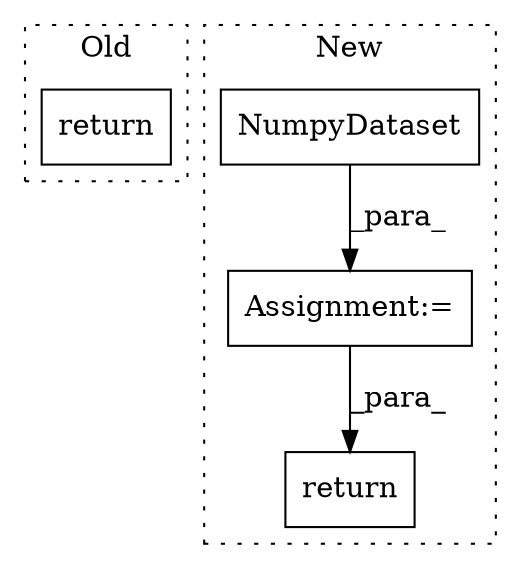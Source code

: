 digraph G {
subgraph cluster0 {
1 [label="return" a="41" s="6747" l="7" shape="box"];
label = "Old";
style="dotted";
}
subgraph cluster1 {
2 [label="NumpyDataset" a="32" s="9868,9887" l="13,1" shape="box"];
3 [label="return" a="41" s="9952" l="7" shape="box"];
4 [label="Assignment:=" a="7" s="9867" l="1" shape="box"];
label = "New";
style="dotted";
}
2 -> 4 [label="_para_"];
4 -> 3 [label="_para_"];
}